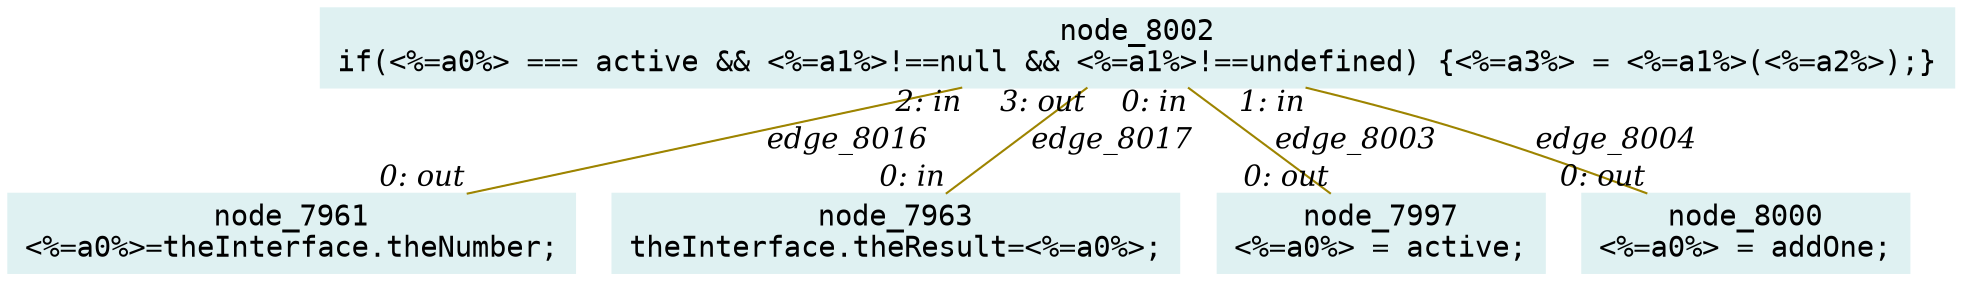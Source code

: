 digraph g{node_7961 [shape="box", style="filled", color="#dff1f2", fontname="Courier", label="node_7961
<%=a0%>=theInterface.theNumber;
" ]
node_7963 [shape="box", style="filled", color="#dff1f2", fontname="Courier", label="node_7963
theInterface.theResult=<%=a0%>;
" ]
node_7997 [shape="box", style="filled", color="#dff1f2", fontname="Courier", label="node_7997
<%=a0%> = active;
" ]
node_8000 [shape="box", style="filled", color="#dff1f2", fontname="Courier", label="node_8000
<%=a0%> = addOne;
" ]
node_8002 [shape="box", style="filled", color="#dff1f2", fontname="Courier", label="node_8002
if(<%=a0%> === active && <%=a1%>!==null && <%=a1%>!==undefined) {<%=a3%> = <%=a1%>(<%=a2%>);}
" ]
node_8002 -> node_7997 [dir=none, arrowHead=none, fontname="Times-Italic", arrowsize=1, color="#9d8400", label="edge_8003",  headlabel="0: out", taillabel="0: in" ]
node_8002 -> node_8000 [dir=none, arrowHead=none, fontname="Times-Italic", arrowsize=1, color="#9d8400", label="edge_8004",  headlabel="0: out", taillabel="1: in" ]
node_8002 -> node_7961 [dir=none, arrowHead=none, fontname="Times-Italic", arrowsize=1, color="#9d8400", label="edge_8016",  headlabel="0: out", taillabel="2: in" ]
node_8002 -> node_7963 [dir=none, arrowHead=none, fontname="Times-Italic", arrowsize=1, color="#9d8400", label="edge_8017",  headlabel="0: in", taillabel="3: out" ]
}
